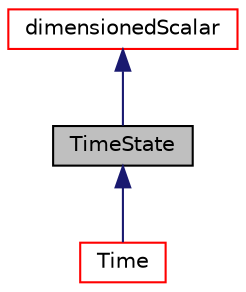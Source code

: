digraph "TimeState"
{
  bgcolor="transparent";
  edge [fontname="Helvetica",fontsize="10",labelfontname="Helvetica",labelfontsize="10"];
  node [fontname="Helvetica",fontsize="10",shape=record];
  Node1 [label="TimeState",height=0.2,width=0.4,color="black", fillcolor="grey75", style="filled", fontcolor="black"];
  Node2 -> Node1 [dir="back",color="midnightblue",fontsize="10",style="solid",fontname="Helvetica"];
  Node2 [label="dimensionedScalar",height=0.2,width=0.4,color="red",URL="$a00531.html"];
  Node1 -> Node3 [dir="back",color="midnightblue",fontsize="10",style="solid",fontname="Helvetica"];
  Node3 [label="Time",height=0.2,width=0.4,color="red",URL="$a02610.html",tooltip="Class to control time during OpenFOAM simulations that is also the top-level objectRegistry. "];
}
